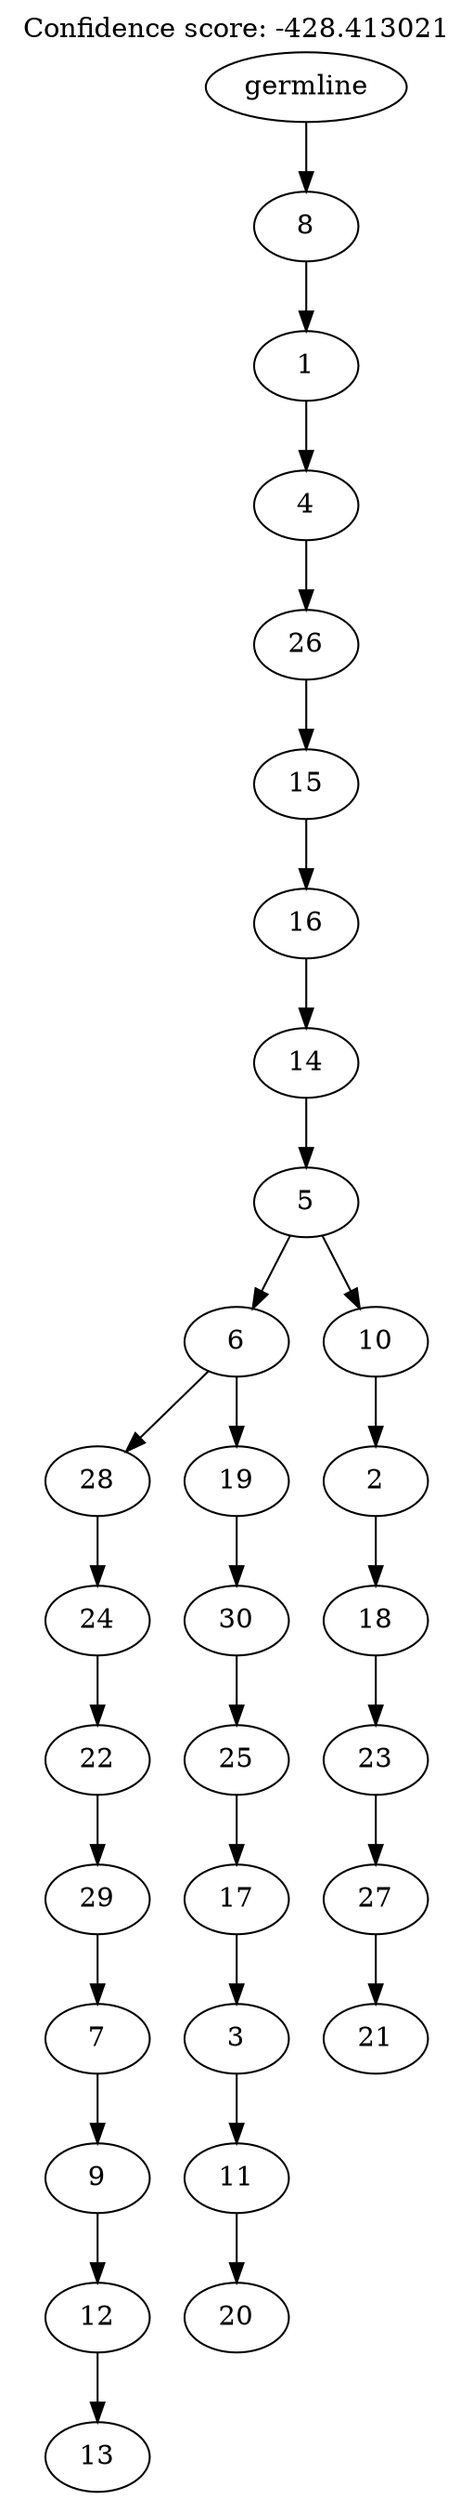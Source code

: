 digraph g {
	"29" -> "30";
	"30" [label="13"];
	"28" -> "29";
	"29" [label="12"];
	"27" -> "28";
	"28" [label="9"];
	"26" -> "27";
	"27" [label="7"];
	"25" -> "26";
	"26" [label="29"];
	"24" -> "25";
	"25" [label="22"];
	"23" -> "24";
	"24" [label="24"];
	"21" -> "22";
	"22" [label="20"];
	"20" -> "21";
	"21" [label="11"];
	"19" -> "20";
	"20" [label="3"];
	"18" -> "19";
	"19" [label="17"];
	"17" -> "18";
	"18" [label="25"];
	"16" -> "17";
	"17" [label="30"];
	"15" -> "16";
	"16" [label="19"];
	"15" -> "23";
	"23" [label="28"];
	"13" -> "14";
	"14" [label="21"];
	"12" -> "13";
	"13" [label="27"];
	"11" -> "12";
	"12" [label="23"];
	"10" -> "11";
	"11" [label="18"];
	"9" -> "10";
	"10" [label="2"];
	"8" -> "9";
	"9" [label="10"];
	"8" -> "15";
	"15" [label="6"];
	"7" -> "8";
	"8" [label="5"];
	"6" -> "7";
	"7" [label="14"];
	"5" -> "6";
	"6" [label="16"];
	"4" -> "5";
	"5" [label="15"];
	"3" -> "4";
	"4" [label="26"];
	"2" -> "3";
	"3" [label="4"];
	"1" -> "2";
	"2" [label="1"];
	"0" -> "1";
	"1" [label="8"];
	"0" [label="germline"];
	labelloc="t";
	label="Confidence score: -428.413021";
}
